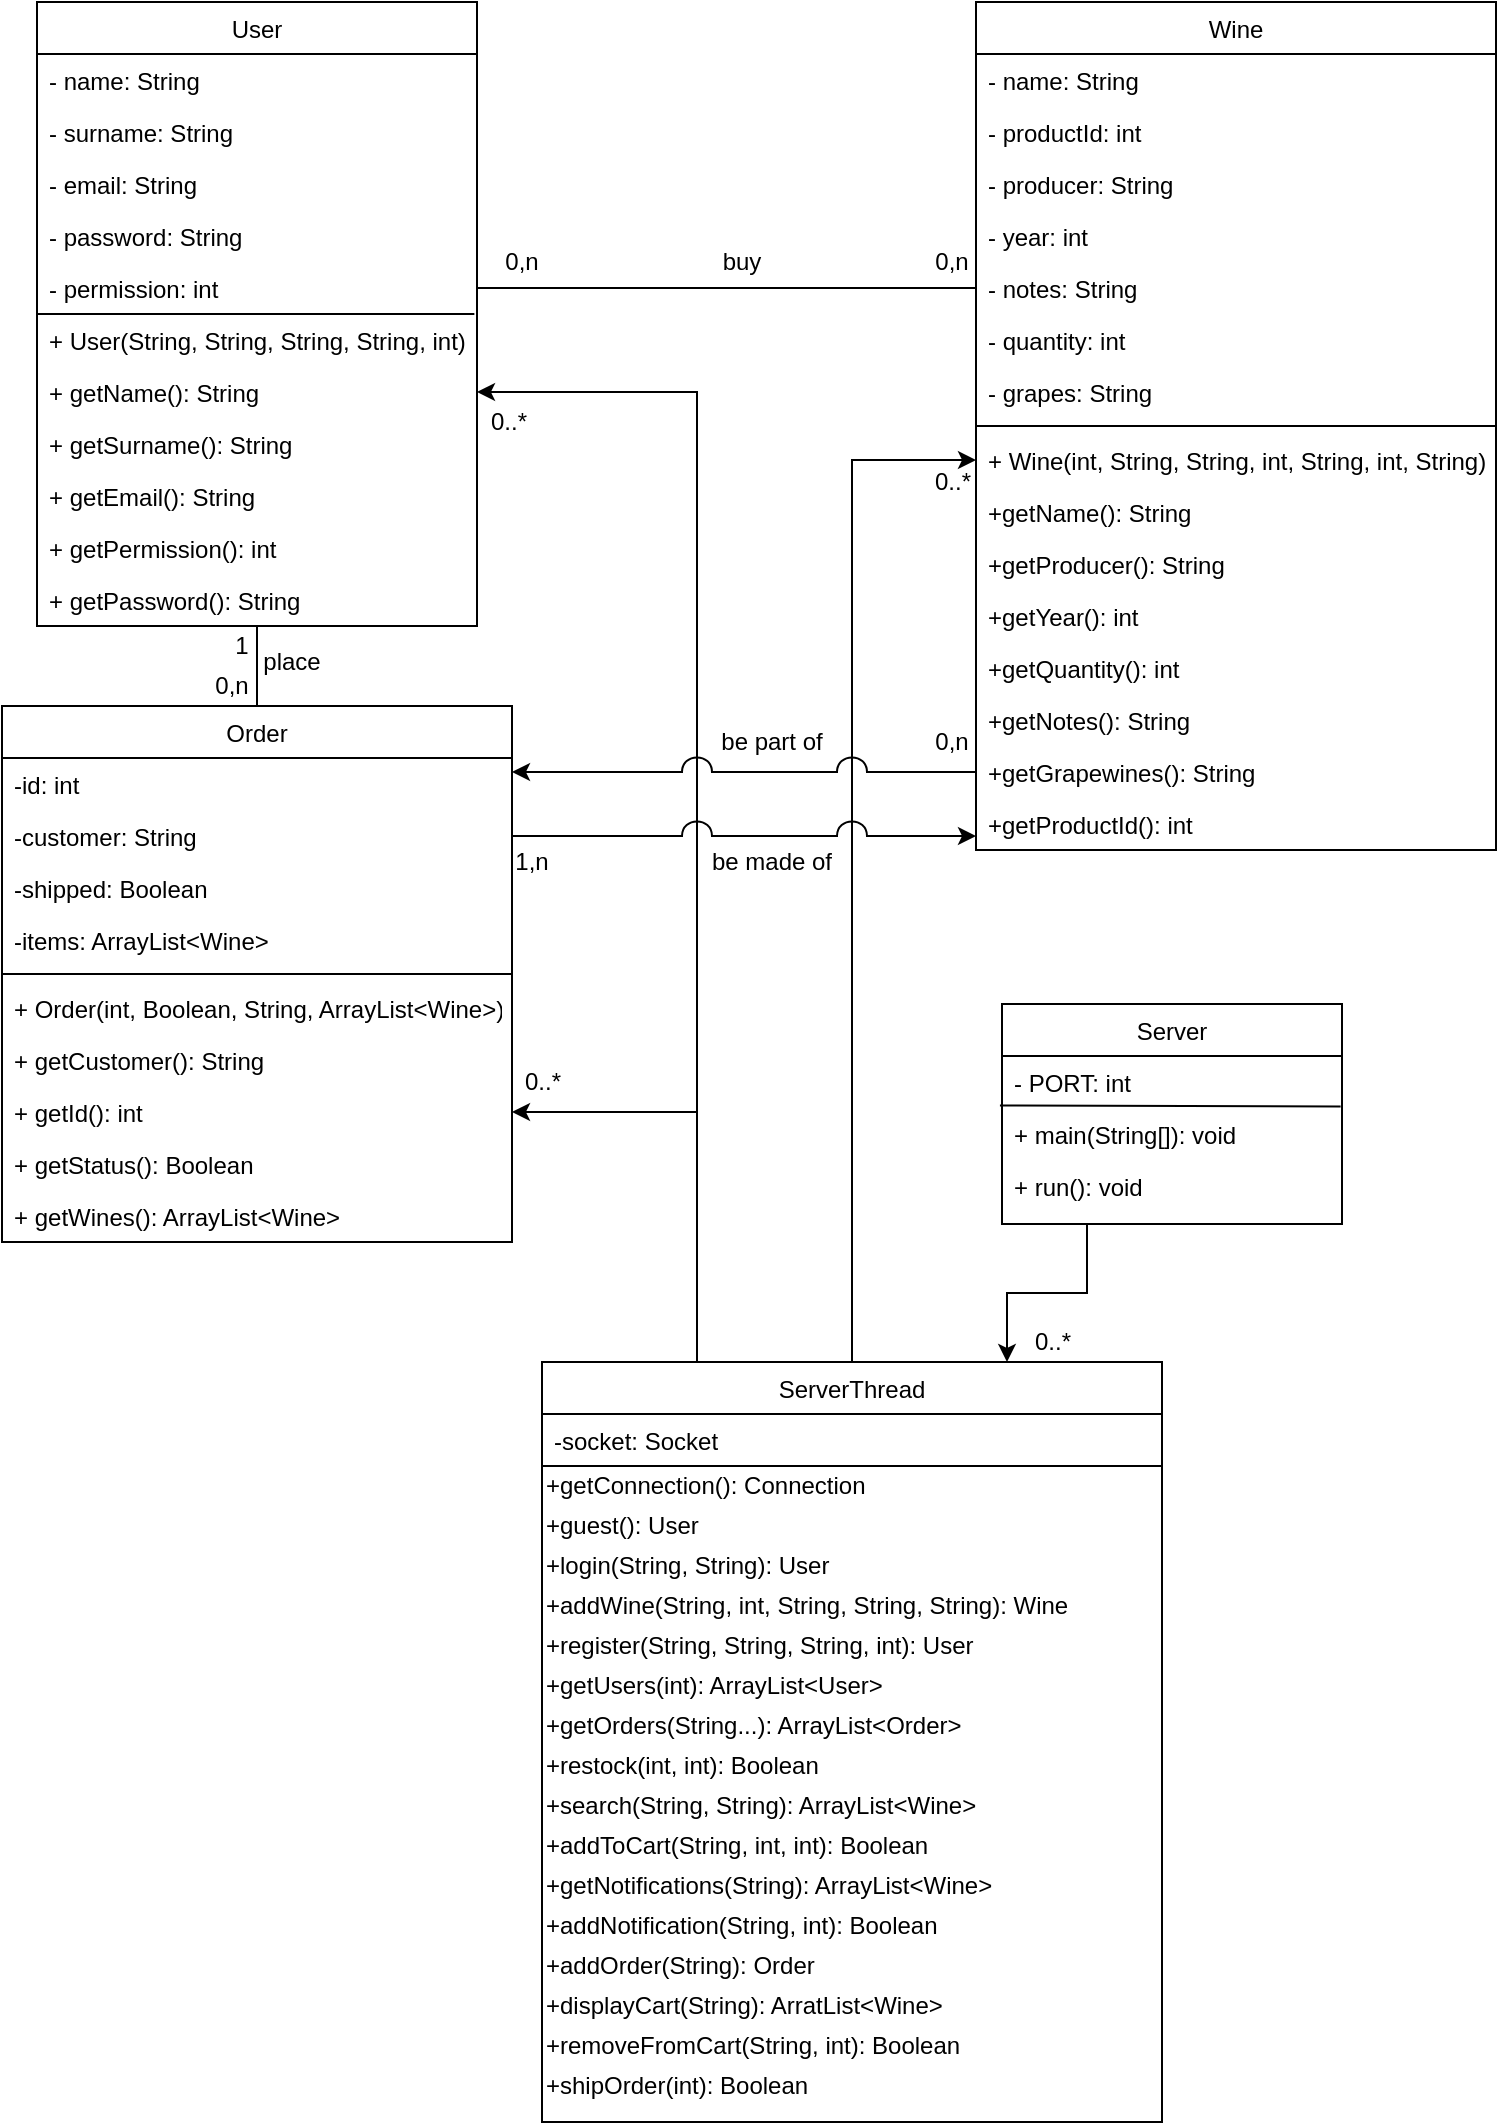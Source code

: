 <mxfile version="14.0.1" type="github">
  <diagram id="C5RBs43oDa-KdzZeNtuy" name="Page-1">
    <mxGraphModel dx="1662" dy="1974" grid="1" gridSize="10" guides="1" tooltips="1" connect="1" arrows="1" fold="1" page="1" pageScale="1" pageWidth="827" pageHeight="1169" math="0" shadow="0">
      <root>
        <mxCell id="WIyWlLk6GJQsqaUBKTNV-0" />
        <mxCell id="WIyWlLk6GJQsqaUBKTNV-1" parent="WIyWlLk6GJQsqaUBKTNV-0" />
        <mxCell id="zkfFHV4jXpPFQw0GAbJ--6" value="Order" style="swimlane;fontStyle=0;align=center;verticalAlign=top;childLayout=stackLayout;horizontal=1;startSize=26;horizontalStack=0;resizeParent=1;resizeLast=0;collapsible=1;marginBottom=0;rounded=0;shadow=0;strokeWidth=1;" parent="WIyWlLk6GJQsqaUBKTNV-1" vertex="1">
          <mxGeometry x="80" y="-788" width="255" height="268" as="geometry">
            <mxRectangle x="165" y="-780" width="160" height="26" as="alternateBounds" />
          </mxGeometry>
        </mxCell>
        <mxCell id="zkfFHV4jXpPFQw0GAbJ--7" value="-id: int" style="text;align=left;verticalAlign=top;spacingLeft=4;spacingRight=4;overflow=hidden;rotatable=0;points=[[0,0.5],[1,0.5]];portConstraint=eastwest;" parent="zkfFHV4jXpPFQw0GAbJ--6" vertex="1">
          <mxGeometry y="26" width="255" height="26" as="geometry" />
        </mxCell>
        <mxCell id="zkfFHV4jXpPFQw0GAbJ--8" value="-customer: String" style="text;align=left;verticalAlign=top;spacingLeft=4;spacingRight=4;overflow=hidden;rotatable=0;points=[[0,0.5],[1,0.5]];portConstraint=eastwest;rounded=0;shadow=0;html=0;" parent="zkfFHV4jXpPFQw0GAbJ--6" vertex="1">
          <mxGeometry y="52" width="255" height="26" as="geometry" />
        </mxCell>
        <mxCell id="KHxgYw2skOJuKb-MiLeZ-36" value="-shipped: Boolean" style="text;align=left;verticalAlign=top;spacingLeft=4;spacingRight=4;overflow=hidden;rotatable=0;points=[[0,0.5],[1,0.5]];portConstraint=eastwest;rounded=0;shadow=0;html=0;" parent="zkfFHV4jXpPFQw0GAbJ--6" vertex="1">
          <mxGeometry y="78" width="255" height="26" as="geometry" />
        </mxCell>
        <mxCell id="KHxgYw2skOJuKb-MiLeZ-37" value="-items: ArrayList&lt;Wine&gt;" style="text;align=left;verticalAlign=top;spacingLeft=4;spacingRight=4;overflow=hidden;rotatable=0;points=[[0,0.5],[1,0.5]];portConstraint=eastwest;rounded=0;shadow=0;html=0;" parent="zkfFHV4jXpPFQw0GAbJ--6" vertex="1">
          <mxGeometry y="104" width="255" height="26" as="geometry" />
        </mxCell>
        <mxCell id="uwY0wLbw6s4nwy8BjF1J-2" value="" style="line;strokeWidth=1;fillColor=none;align=left;verticalAlign=middle;spacingTop=-1;spacingLeft=3;spacingRight=3;rotatable=0;labelPosition=right;points=[];portConstraint=eastwest;" parent="zkfFHV4jXpPFQw0GAbJ--6" vertex="1">
          <mxGeometry y="130" width="255" height="8" as="geometry" />
        </mxCell>
        <mxCell id="uwY0wLbw6s4nwy8BjF1J-0" value="+ Order(int, Boolean, String, ArrayList&lt;Wine&gt;)" style="text;align=left;verticalAlign=top;spacingLeft=4;spacingRight=4;overflow=hidden;rotatable=0;points=[[0,0.5],[1,0.5]];portConstraint=eastwest;rounded=0;shadow=0;html=0;" parent="zkfFHV4jXpPFQw0GAbJ--6" vertex="1">
          <mxGeometry y="138" width="255" height="26" as="geometry" />
        </mxCell>
        <mxCell id="KHxgYw2skOJuKb-MiLeZ-44" value="+ getCustomer(): String" style="text;align=left;verticalAlign=top;spacingLeft=4;spacingRight=4;overflow=hidden;rotatable=0;points=[[0,0.5],[1,0.5]];portConstraint=eastwest;rounded=0;shadow=0;html=0;" parent="zkfFHV4jXpPFQw0GAbJ--6" vertex="1">
          <mxGeometry y="164" width="255" height="26" as="geometry" />
        </mxCell>
        <mxCell id="KHxgYw2skOJuKb-MiLeZ-42" value="+ getId(): int" style="text;align=left;verticalAlign=top;spacingLeft=4;spacingRight=4;overflow=hidden;rotatable=0;points=[[0,0.5],[1,0.5]];portConstraint=eastwest;rounded=0;shadow=0;html=0;" parent="zkfFHV4jXpPFQw0GAbJ--6" vertex="1">
          <mxGeometry y="190" width="255" height="26" as="geometry" />
        </mxCell>
        <mxCell id="KHxgYw2skOJuKb-MiLeZ-43" value="+ getStatus(): Boolean" style="text;align=left;verticalAlign=top;spacingLeft=4;spacingRight=4;overflow=hidden;rotatable=0;points=[[0,0.5],[1,0.5]];portConstraint=eastwest;rounded=0;shadow=0;html=0;" parent="zkfFHV4jXpPFQw0GAbJ--6" vertex="1">
          <mxGeometry y="216" width="255" height="26" as="geometry" />
        </mxCell>
        <mxCell id="KHxgYw2skOJuKb-MiLeZ-41" value="+ getWines(): ArrayList&lt;Wine&gt;" style="text;align=left;verticalAlign=top;spacingLeft=4;spacingRight=4;overflow=hidden;rotatable=0;points=[[0,0.5],[1,0.5]];portConstraint=eastwest;rounded=0;shadow=0;html=0;" parent="zkfFHV4jXpPFQw0GAbJ--6" vertex="1">
          <mxGeometry y="242" width="255" height="26" as="geometry" />
        </mxCell>
        <mxCell id="zkfFHV4jXpPFQw0GAbJ--17" value="Wine" style="swimlane;fontStyle=0;align=center;verticalAlign=top;childLayout=stackLayout;horizontal=1;startSize=26;horizontalStack=0;resizeParent=1;resizeLast=0;collapsible=1;marginBottom=0;rounded=0;shadow=0;strokeWidth=1;" parent="WIyWlLk6GJQsqaUBKTNV-1" vertex="1">
          <mxGeometry x="567" y="-1140" width="260" height="424" as="geometry">
            <mxRectangle x="550" y="140" width="160" height="26" as="alternateBounds" />
          </mxGeometry>
        </mxCell>
        <mxCell id="zkfFHV4jXpPFQw0GAbJ--18" value="- name: String" style="text;align=left;verticalAlign=top;spacingLeft=4;spacingRight=4;overflow=hidden;rotatable=0;points=[[0,0.5],[1,0.5]];portConstraint=eastwest;" parent="zkfFHV4jXpPFQw0GAbJ--17" vertex="1">
          <mxGeometry y="26" width="260" height="26" as="geometry" />
        </mxCell>
        <mxCell id="zkfFHV4jXpPFQw0GAbJ--19" value="- productId: int" style="text;align=left;verticalAlign=top;spacingLeft=4;spacingRight=4;overflow=hidden;rotatable=0;points=[[0,0.5],[1,0.5]];portConstraint=eastwest;rounded=0;shadow=0;html=0;" parent="zkfFHV4jXpPFQw0GAbJ--17" vertex="1">
          <mxGeometry y="52" width="260" height="26" as="geometry" />
        </mxCell>
        <mxCell id="zkfFHV4jXpPFQw0GAbJ--20" value="- producer: String" style="text;align=left;verticalAlign=top;spacingLeft=4;spacingRight=4;overflow=hidden;rotatable=0;points=[[0,0.5],[1,0.5]];portConstraint=eastwest;rounded=0;shadow=0;html=0;" parent="zkfFHV4jXpPFQw0GAbJ--17" vertex="1">
          <mxGeometry y="78" width="260" height="26" as="geometry" />
        </mxCell>
        <mxCell id="zkfFHV4jXpPFQw0GAbJ--21" value="- year: int" style="text;align=left;verticalAlign=top;spacingLeft=4;spacingRight=4;overflow=hidden;rotatable=0;points=[[0,0.5],[1,0.5]];portConstraint=eastwest;rounded=0;shadow=0;html=0;" parent="zkfFHV4jXpPFQw0GAbJ--17" vertex="1">
          <mxGeometry y="104" width="260" height="26" as="geometry" />
        </mxCell>
        <mxCell id="zkfFHV4jXpPFQw0GAbJ--22" value="- notes: String" style="text;align=left;verticalAlign=top;spacingLeft=4;spacingRight=4;overflow=hidden;rotatable=0;points=[[0,0.5],[1,0.5]];portConstraint=eastwest;rounded=0;shadow=0;html=0;" parent="zkfFHV4jXpPFQw0GAbJ--17" vertex="1">
          <mxGeometry y="130" width="260" height="26" as="geometry" />
        </mxCell>
        <mxCell id="KHxgYw2skOJuKb-MiLeZ-4" value="- quantity: int" style="text;align=left;verticalAlign=top;spacingLeft=4;spacingRight=4;overflow=hidden;rotatable=0;points=[[0,0.5],[1,0.5]];portConstraint=eastwest;rounded=0;shadow=0;html=0;" parent="zkfFHV4jXpPFQw0GAbJ--17" vertex="1">
          <mxGeometry y="156" width="260" height="26" as="geometry" />
        </mxCell>
        <mxCell id="KHxgYw2skOJuKb-MiLeZ-5" value="- grapes: String" style="text;align=left;verticalAlign=top;spacingLeft=4;spacingRight=4;overflow=hidden;rotatable=0;points=[[0,0.5],[1,0.5]];portConstraint=eastwest;rounded=0;shadow=0;html=0;" parent="zkfFHV4jXpPFQw0GAbJ--17" vertex="1">
          <mxGeometry y="182" width="260" height="26" as="geometry" />
        </mxCell>
        <mxCell id="uwY0wLbw6s4nwy8BjF1J-11" value="" style="line;strokeWidth=1;fillColor=none;align=left;verticalAlign=middle;spacingTop=-1;spacingLeft=3;spacingRight=3;rotatable=0;labelPosition=right;points=[];portConstraint=eastwest;" parent="zkfFHV4jXpPFQw0GAbJ--17" vertex="1">
          <mxGeometry y="208" width="260" height="8" as="geometry" />
        </mxCell>
        <mxCell id="KHxgYw2skOJuKb-MiLeZ-7" value="+ Wine(int, String, String, int, String, int, String)" style="text;align=left;verticalAlign=top;spacingLeft=4;spacingRight=4;overflow=hidden;rotatable=0;points=[[0,0.5],[1,0.5]];portConstraint=eastwest;rounded=0;shadow=0;html=0;" parent="zkfFHV4jXpPFQw0GAbJ--17" vertex="1">
          <mxGeometry y="216" width="260" height="26" as="geometry" />
        </mxCell>
        <mxCell id="uwY0wLbw6s4nwy8BjF1J-6" value="+getName(): String" style="text;align=left;verticalAlign=top;spacingLeft=4;spacingRight=4;overflow=hidden;rotatable=0;points=[[0,0.5],[1,0.5]];portConstraint=eastwest;rounded=0;shadow=0;html=0;" parent="zkfFHV4jXpPFQw0GAbJ--17" vertex="1">
          <mxGeometry y="242" width="260" height="26" as="geometry" />
        </mxCell>
        <mxCell id="KHxgYw2skOJuKb-MiLeZ-8" value="+getProducer(): String" style="text;align=left;verticalAlign=top;spacingLeft=4;spacingRight=4;overflow=hidden;rotatable=0;points=[[0,0.5],[1,0.5]];portConstraint=eastwest;rounded=0;shadow=0;html=0;" parent="zkfFHV4jXpPFQw0GAbJ--17" vertex="1">
          <mxGeometry y="268" width="260" height="26" as="geometry" />
        </mxCell>
        <mxCell id="KHxgYw2skOJuKb-MiLeZ-10" value="+getYear(): int" style="text;align=left;verticalAlign=top;spacingLeft=4;spacingRight=4;overflow=hidden;rotatable=0;points=[[0,0.5],[1,0.5]];portConstraint=eastwest;rounded=0;shadow=0;html=0;" parent="zkfFHV4jXpPFQw0GAbJ--17" vertex="1">
          <mxGeometry y="294" width="260" height="26" as="geometry" />
        </mxCell>
        <mxCell id="KHxgYw2skOJuKb-MiLeZ-12" value="+getQuantity(): int" style="text;align=left;verticalAlign=top;spacingLeft=4;spacingRight=4;overflow=hidden;rotatable=0;points=[[0,0.5],[1,0.5]];portConstraint=eastwest;rounded=0;shadow=0;html=0;" parent="zkfFHV4jXpPFQw0GAbJ--17" vertex="1">
          <mxGeometry y="320" width="260" height="26" as="geometry" />
        </mxCell>
        <mxCell id="KHxgYw2skOJuKb-MiLeZ-9" value="+getNotes(): String" style="text;align=left;verticalAlign=top;spacingLeft=4;spacingRight=4;overflow=hidden;rotatable=0;points=[[0,0.5],[1,0.5]];portConstraint=eastwest;rounded=0;shadow=0;html=0;" parent="zkfFHV4jXpPFQw0GAbJ--17" vertex="1">
          <mxGeometry y="346" width="260" height="26" as="geometry" />
        </mxCell>
        <mxCell id="KHxgYw2skOJuKb-MiLeZ-11" value="+getGrapewines(): String" style="text;align=left;verticalAlign=top;spacingLeft=4;spacingRight=4;overflow=hidden;rotatable=0;points=[[0,0.5],[1,0.5]];portConstraint=eastwest;rounded=0;shadow=0;html=0;" parent="zkfFHV4jXpPFQw0GAbJ--17" vertex="1">
          <mxGeometry y="372" width="260" height="26" as="geometry" />
        </mxCell>
        <mxCell id="KHxgYw2skOJuKb-MiLeZ-13" value="+getProductId(): int" style="text;align=left;verticalAlign=top;spacingLeft=4;spacingRight=4;overflow=hidden;rotatable=0;points=[[0,0.5],[1,0.5]];portConstraint=eastwest;rounded=0;shadow=0;html=0;" parent="zkfFHV4jXpPFQw0GAbJ--17" vertex="1">
          <mxGeometry y="398" width="260" height="26" as="geometry" />
        </mxCell>
        <mxCell id="KHxgYw2skOJuKb-MiLeZ-16" value="User" style="swimlane;fontStyle=0;align=center;verticalAlign=top;childLayout=stackLayout;horizontal=1;startSize=26;horizontalStack=0;resizeParent=1;resizeLast=0;collapsible=1;marginBottom=0;rounded=0;shadow=0;strokeWidth=1;" parent="WIyWlLk6GJQsqaUBKTNV-1" vertex="1">
          <mxGeometry x="97.5" y="-1140" width="220" height="312" as="geometry">
            <mxRectangle x="550" y="140" width="160" height="26" as="alternateBounds" />
          </mxGeometry>
        </mxCell>
        <mxCell id="KHxgYw2skOJuKb-MiLeZ-17" value="- name: String" style="text;align=left;verticalAlign=top;spacingLeft=4;spacingRight=4;overflow=hidden;rotatable=0;points=[[0,0.5],[1,0.5]];portConstraint=eastwest;" parent="KHxgYw2skOJuKb-MiLeZ-16" vertex="1">
          <mxGeometry y="26" width="220" height="26" as="geometry" />
        </mxCell>
        <mxCell id="KHxgYw2skOJuKb-MiLeZ-18" value="- surname: String" style="text;align=left;verticalAlign=top;spacingLeft=4;spacingRight=4;overflow=hidden;rotatable=0;points=[[0,0.5],[1,0.5]];portConstraint=eastwest;rounded=0;shadow=0;html=0;" parent="KHxgYw2skOJuKb-MiLeZ-16" vertex="1">
          <mxGeometry y="52" width="220" height="26" as="geometry" />
        </mxCell>
        <mxCell id="KHxgYw2skOJuKb-MiLeZ-19" value="- email: String" style="text;align=left;verticalAlign=top;spacingLeft=4;spacingRight=4;overflow=hidden;rotatable=0;points=[[0,0.5],[1,0.5]];portConstraint=eastwest;rounded=0;shadow=0;html=0;" parent="KHxgYw2skOJuKb-MiLeZ-16" vertex="1">
          <mxGeometry y="78" width="220" height="26" as="geometry" />
        </mxCell>
        <mxCell id="KHxgYw2skOJuKb-MiLeZ-20" value="- password: String" style="text;align=left;verticalAlign=top;spacingLeft=4;spacingRight=4;overflow=hidden;rotatable=0;points=[[0,0.5],[1,0.5]];portConstraint=eastwest;rounded=0;shadow=0;html=0;" parent="KHxgYw2skOJuKb-MiLeZ-16" vertex="1">
          <mxGeometry y="104" width="220" height="26" as="geometry" />
        </mxCell>
        <mxCell id="KHxgYw2skOJuKb-MiLeZ-32" value="" style="endArrow=none;html=1;entryX=0.994;entryY=0;entryDx=0;entryDy=0;entryPerimeter=0;" parent="KHxgYw2skOJuKb-MiLeZ-16" target="KHxgYw2skOJuKb-MiLeZ-25" edge="1">
          <mxGeometry width="50" height="50" relative="1" as="geometry">
            <mxPoint y="156" as="sourcePoint" />
            <mxPoint x="50" y="106" as="targetPoint" />
          </mxGeometry>
        </mxCell>
        <mxCell id="KHxgYw2skOJuKb-MiLeZ-21" value="- permission: int" style="text;align=left;verticalAlign=top;spacingLeft=4;spacingRight=4;overflow=hidden;rotatable=0;points=[[0,0.5],[1,0.5]];portConstraint=eastwest;rounded=0;shadow=0;html=0;" parent="KHxgYw2skOJuKb-MiLeZ-16" vertex="1">
          <mxGeometry y="130" width="220" height="26" as="geometry" />
        </mxCell>
        <mxCell id="KHxgYw2skOJuKb-MiLeZ-25" value="+ User(String, String, String, String, int)" style="text;align=left;verticalAlign=top;spacingLeft=4;spacingRight=4;overflow=hidden;rotatable=0;points=[[0,0.5],[1,0.5]];portConstraint=eastwest;rounded=0;shadow=0;html=0;" parent="KHxgYw2skOJuKb-MiLeZ-16" vertex="1">
          <mxGeometry y="156" width="220" height="26" as="geometry" />
        </mxCell>
        <mxCell id="uwY0wLbw6s4nwy8BjF1J-1" value="+ getName(): String" style="text;align=left;verticalAlign=top;spacingLeft=4;spacingRight=4;overflow=hidden;rotatable=0;points=[[0,0.5],[1,0.5]];portConstraint=eastwest;rounded=0;shadow=0;html=0;" parent="KHxgYw2skOJuKb-MiLeZ-16" vertex="1">
          <mxGeometry y="182" width="220" height="26" as="geometry" />
        </mxCell>
        <mxCell id="KHxgYw2skOJuKb-MiLeZ-28" value="+ getSurname(): String" style="text;align=left;verticalAlign=top;spacingLeft=4;spacingRight=4;overflow=hidden;rotatable=0;points=[[0,0.5],[1,0.5]];portConstraint=eastwest;rounded=0;shadow=0;html=0;" parent="KHxgYw2skOJuKb-MiLeZ-16" vertex="1">
          <mxGeometry y="208" width="220" height="26" as="geometry" />
        </mxCell>
        <mxCell id="KHxgYw2skOJuKb-MiLeZ-35" value="+ getEmail(): String" style="text;align=left;verticalAlign=top;spacingLeft=4;spacingRight=4;overflow=hidden;rotatable=0;points=[[0,0.5],[1,0.5]];portConstraint=eastwest;rounded=0;shadow=0;html=0;" parent="KHxgYw2skOJuKb-MiLeZ-16" vertex="1">
          <mxGeometry y="234" width="220" height="26" as="geometry" />
        </mxCell>
        <mxCell id="KHxgYw2skOJuKb-MiLeZ-34" value="+ getPermission(): int" style="text;align=left;verticalAlign=top;spacingLeft=4;spacingRight=4;overflow=hidden;rotatable=0;points=[[0,0.5],[1,0.5]];portConstraint=eastwest;rounded=0;shadow=0;html=0;" parent="KHxgYw2skOJuKb-MiLeZ-16" vertex="1">
          <mxGeometry y="260" width="220" height="26" as="geometry" />
        </mxCell>
        <mxCell id="KHxgYw2skOJuKb-MiLeZ-33" value="+ getPassword(): String" style="text;align=left;verticalAlign=top;spacingLeft=4;spacingRight=4;overflow=hidden;rotatable=0;points=[[0,0.5],[1,0.5]];portConstraint=eastwest;rounded=0;shadow=0;html=0;" parent="KHxgYw2skOJuKb-MiLeZ-16" vertex="1">
          <mxGeometry y="286" width="220" height="26" as="geometry" />
        </mxCell>
        <mxCell id="uwY0wLbw6s4nwy8BjF1J-12" style="edgeStyle=orthogonalEdgeStyle;rounded=0;orthogonalLoop=1;jettySize=auto;html=1;exitX=0.25;exitY=0;exitDx=0;exitDy=0;entryX=1;entryY=0.5;entryDx=0;entryDy=0;startArrow=none;startFill=0;endArrow=classic;endFill=1;jumpStyle=arc;jumpSize=15;" parent="WIyWlLk6GJQsqaUBKTNV-1" source="KHxgYw2skOJuKb-MiLeZ-70" target="KHxgYw2skOJuKb-MiLeZ-42" edge="1">
          <mxGeometry relative="1" as="geometry" />
        </mxCell>
        <mxCell id="uwY0wLbw6s4nwy8BjF1J-20" style="edgeStyle=orthogonalEdgeStyle;rounded=0;sketch=0;jumpStyle=arc;jumpSize=15;orthogonalLoop=1;jettySize=auto;html=1;exitX=0.25;exitY=0;exitDx=0;exitDy=0;entryX=1;entryY=0.5;entryDx=0;entryDy=0;startArrow=none;startFill=0;endArrow=classic;endFill=1;" parent="WIyWlLk6GJQsqaUBKTNV-1" source="KHxgYw2skOJuKb-MiLeZ-70" target="uwY0wLbw6s4nwy8BjF1J-1" edge="1">
          <mxGeometry relative="1" as="geometry">
            <Array as="points">
              <mxPoint x="427" y="-945" />
            </Array>
          </mxGeometry>
        </mxCell>
        <mxCell id="uwY0wLbw6s4nwy8BjF1J-22" style="edgeStyle=orthogonalEdgeStyle;rounded=0;sketch=0;jumpStyle=arc;jumpSize=15;orthogonalLoop=1;jettySize=auto;html=1;exitX=0.5;exitY=0;exitDx=0;exitDy=0;entryX=0;entryY=0.5;entryDx=0;entryDy=0;startArrow=none;startFill=0;endArrow=classic;endFill=1;" parent="WIyWlLk6GJQsqaUBKTNV-1" source="KHxgYw2skOJuKb-MiLeZ-70" target="KHxgYw2skOJuKb-MiLeZ-7" edge="1">
          <mxGeometry relative="1" as="geometry" />
        </mxCell>
        <mxCell id="KHxgYw2skOJuKb-MiLeZ-70" value="ServerThread" style="swimlane;fontStyle=0;align=center;verticalAlign=top;childLayout=stackLayout;horizontal=1;startSize=26;horizontalStack=0;resizeParent=1;resizeLast=0;collapsible=1;marginBottom=0;rounded=0;shadow=0;strokeWidth=1;" parent="WIyWlLk6GJQsqaUBKTNV-1" vertex="1">
          <mxGeometry x="350" y="-460" width="310" height="380" as="geometry">
            <mxRectangle x="130" y="380" width="160" height="26" as="alternateBounds" />
          </mxGeometry>
        </mxCell>
        <mxCell id="KHxgYw2skOJuKb-MiLeZ-71" value="-socket: Socket" style="text;align=left;verticalAlign=top;spacingLeft=4;spacingRight=4;overflow=hidden;rotatable=0;points=[[0,0.5],[1,0.5]];portConstraint=eastwest;" parent="KHxgYw2skOJuKb-MiLeZ-70" vertex="1">
          <mxGeometry y="26" width="310" height="26" as="geometry" />
        </mxCell>
        <mxCell id="KHxgYw2skOJuKb-MiLeZ-75" value="" style="endArrow=none;html=1;entryX=1;entryY=0;entryDx=0;entryDy=0;exitX=0;exitY=0;exitDx=0;exitDy=0;" parent="KHxgYw2skOJuKb-MiLeZ-70" source="KHxgYw2skOJuKb-MiLeZ-47" target="KHxgYw2skOJuKb-MiLeZ-47" edge="1">
          <mxGeometry width="50" height="50" relative="1" as="geometry">
            <mxPoint x="-2" y="130" as="sourcePoint" />
            <mxPoint x="572.28" y="123.24" as="targetPoint" />
          </mxGeometry>
        </mxCell>
        <mxCell id="KHxgYw2skOJuKb-MiLeZ-47" value="+getConnection(): Connection" style="text;html=1;strokeColor=none;fillColor=none;align=left;verticalAlign=middle;whiteSpace=wrap;rounded=0;" parent="KHxgYw2skOJuKb-MiLeZ-70" vertex="1">
          <mxGeometry y="52" width="310" height="20" as="geometry" />
        </mxCell>
        <mxCell id="KHxgYw2skOJuKb-MiLeZ-48" value="+guest(): User" style="text;html=1;strokeColor=none;fillColor=none;align=left;verticalAlign=middle;whiteSpace=wrap;rounded=0;" parent="KHxgYw2skOJuKb-MiLeZ-70" vertex="1">
          <mxGeometry y="72" width="310" height="20" as="geometry" />
        </mxCell>
        <mxCell id="KHxgYw2skOJuKb-MiLeZ-49" value="+login(String, String): User" style="text;html=1;strokeColor=none;fillColor=none;align=left;verticalAlign=middle;whiteSpace=wrap;rounded=0;" parent="KHxgYw2skOJuKb-MiLeZ-70" vertex="1">
          <mxGeometry y="92" width="310" height="20" as="geometry" />
        </mxCell>
        <mxCell id="KHxgYw2skOJuKb-MiLeZ-50" value="+addWine(String, int, String, String, String): Wine" style="text;html=1;strokeColor=none;fillColor=none;align=left;verticalAlign=middle;whiteSpace=wrap;rounded=0;" parent="KHxgYw2skOJuKb-MiLeZ-70" vertex="1">
          <mxGeometry y="112" width="310" height="20" as="geometry" />
        </mxCell>
        <mxCell id="KHxgYw2skOJuKb-MiLeZ-51" value="+register(String, String, String, int): User&amp;nbsp;" style="text;html=1;strokeColor=none;fillColor=none;align=left;verticalAlign=middle;whiteSpace=wrap;rounded=0;" parent="KHxgYw2skOJuKb-MiLeZ-70" vertex="1">
          <mxGeometry y="132" width="310" height="20" as="geometry" />
        </mxCell>
        <mxCell id="KHxgYw2skOJuKb-MiLeZ-52" value="+getUsers(int): ArrayList&amp;lt;User&amp;gt;" style="text;html=1;strokeColor=none;fillColor=none;align=left;verticalAlign=middle;whiteSpace=wrap;rounded=0;" parent="KHxgYw2skOJuKb-MiLeZ-70" vertex="1">
          <mxGeometry y="152" width="310" height="20" as="geometry" />
        </mxCell>
        <mxCell id="KHxgYw2skOJuKb-MiLeZ-53" value="+getOrders(String...): ArrayList&amp;lt;Order&amp;gt;" style="text;html=1;strokeColor=none;fillColor=none;align=left;verticalAlign=middle;whiteSpace=wrap;rounded=0;" parent="KHxgYw2skOJuKb-MiLeZ-70" vertex="1">
          <mxGeometry y="172" width="310" height="20" as="geometry" />
        </mxCell>
        <mxCell id="KHxgYw2skOJuKb-MiLeZ-54" value="+restock(int, int): Boolean" style="text;html=1;strokeColor=none;fillColor=none;align=left;verticalAlign=middle;whiteSpace=wrap;rounded=0;" parent="KHxgYw2skOJuKb-MiLeZ-70" vertex="1">
          <mxGeometry y="192" width="310" height="20" as="geometry" />
        </mxCell>
        <mxCell id="KHxgYw2skOJuKb-MiLeZ-55" value="+search(String, String): ArrayList&amp;lt;Wine&amp;gt;" style="text;html=1;strokeColor=none;fillColor=none;align=left;verticalAlign=middle;whiteSpace=wrap;rounded=0;" parent="KHxgYw2skOJuKb-MiLeZ-70" vertex="1">
          <mxGeometry y="212" width="310" height="20" as="geometry" />
        </mxCell>
        <mxCell id="KHxgYw2skOJuKb-MiLeZ-56" value="+addToCart(String, int, int): Boolean" style="text;html=1;strokeColor=none;fillColor=none;align=left;verticalAlign=middle;whiteSpace=wrap;rounded=0;" parent="KHxgYw2skOJuKb-MiLeZ-70" vertex="1">
          <mxGeometry y="232" width="310" height="20" as="geometry" />
        </mxCell>
        <mxCell id="KHxgYw2skOJuKb-MiLeZ-57" value="+getNotifications(String): ArrayList&amp;lt;Wine&amp;gt;" style="text;html=1;strokeColor=none;fillColor=none;align=left;verticalAlign=middle;whiteSpace=wrap;rounded=0;" parent="KHxgYw2skOJuKb-MiLeZ-70" vertex="1">
          <mxGeometry y="252" width="310" height="20" as="geometry" />
        </mxCell>
        <mxCell id="KHxgYw2skOJuKb-MiLeZ-58" value="+addNotification(String, int): Boolean" style="text;html=1;strokeColor=none;fillColor=none;align=left;verticalAlign=middle;whiteSpace=wrap;rounded=0;" parent="KHxgYw2skOJuKb-MiLeZ-70" vertex="1">
          <mxGeometry y="272" width="310" height="20" as="geometry" />
        </mxCell>
        <mxCell id="KHxgYw2skOJuKb-MiLeZ-59" value="+addOrder(String): Order" style="text;html=1;strokeColor=none;fillColor=none;align=left;verticalAlign=middle;whiteSpace=wrap;rounded=0;" parent="KHxgYw2skOJuKb-MiLeZ-70" vertex="1">
          <mxGeometry y="292" width="310" height="20" as="geometry" />
        </mxCell>
        <mxCell id="KHxgYw2skOJuKb-MiLeZ-60" value="+displayCart(String): ArratList&amp;lt;Wine&amp;gt;" style="text;html=1;strokeColor=none;fillColor=none;align=left;verticalAlign=middle;whiteSpace=wrap;rounded=0;" parent="KHxgYw2skOJuKb-MiLeZ-70" vertex="1">
          <mxGeometry y="312" width="310" height="20" as="geometry" />
        </mxCell>
        <mxCell id="KHxgYw2skOJuKb-MiLeZ-61" value="+removeFromCart(String, int): Boolean" style="text;html=1;strokeColor=none;fillColor=none;align=left;verticalAlign=middle;whiteSpace=wrap;rounded=0;" parent="KHxgYw2skOJuKb-MiLeZ-70" vertex="1">
          <mxGeometry y="332" width="310" height="20" as="geometry" />
        </mxCell>
        <mxCell id="KHxgYw2skOJuKb-MiLeZ-62" value="+shipOrder(int): Boolean" style="text;html=1;strokeColor=none;fillColor=none;align=left;verticalAlign=middle;whiteSpace=wrap;rounded=0;" parent="KHxgYw2skOJuKb-MiLeZ-70" vertex="1">
          <mxGeometry y="352" width="310" height="20" as="geometry" />
        </mxCell>
        <mxCell id="uwY0wLbw6s4nwy8BjF1J-9" style="edgeStyle=orthogonalEdgeStyle;rounded=0;orthogonalLoop=1;jettySize=auto;html=1;exitX=0.25;exitY=1;exitDx=0;exitDy=0;entryX=0.75;entryY=0;entryDx=0;entryDy=0;endArrow=classic;endFill=1;startArrow=none;startFill=0;" parent="WIyWlLk6GJQsqaUBKTNV-1" source="KHxgYw2skOJuKb-MiLeZ-80" target="KHxgYw2skOJuKb-MiLeZ-70" edge="1">
          <mxGeometry relative="1" as="geometry" />
        </mxCell>
        <mxCell id="KHxgYw2skOJuKb-MiLeZ-80" value="Server" style="swimlane;fontStyle=0;align=center;verticalAlign=top;childLayout=stackLayout;horizontal=1;startSize=26;horizontalStack=0;resizeParent=1;resizeLast=0;collapsible=1;marginBottom=0;rounded=0;shadow=0;strokeWidth=1;" parent="WIyWlLk6GJQsqaUBKTNV-1" vertex="1">
          <mxGeometry x="580" y="-639" width="170" height="110" as="geometry">
            <mxRectangle x="130" y="380" width="160" height="26" as="alternateBounds" />
          </mxGeometry>
        </mxCell>
        <mxCell id="KHxgYw2skOJuKb-MiLeZ-81" value="- PORT: int" style="text;align=left;verticalAlign=top;spacingLeft=4;spacingRight=4;overflow=hidden;rotatable=0;points=[[0,0.5],[1,0.5]];portConstraint=eastwest;" parent="KHxgYw2skOJuKb-MiLeZ-80" vertex="1">
          <mxGeometry y="26" width="170" height="26" as="geometry" />
        </mxCell>
        <mxCell id="KHxgYw2skOJuKb-MiLeZ-85" value="" style="endArrow=none;html=1;exitX=-0.006;exitY=0.951;exitDx=0;exitDy=0;entryX=0.996;entryY=0.973;entryDx=0;entryDy=0;exitPerimeter=0;entryPerimeter=0;" parent="KHxgYw2skOJuKb-MiLeZ-80" source="KHxgYw2skOJuKb-MiLeZ-81" target="KHxgYw2skOJuKb-MiLeZ-81" edge="1">
          <mxGeometry width="50" height="50" relative="1" as="geometry">
            <mxPoint x="-2" y="130" as="sourcePoint" />
            <mxPoint x="169" y="52" as="targetPoint" />
          </mxGeometry>
        </mxCell>
        <mxCell id="KHxgYw2skOJuKb-MiLeZ-91" value="+ main(String[]): void" style="text;align=left;verticalAlign=top;spacingLeft=4;spacingRight=4;overflow=hidden;rotatable=0;points=[[0,0.5],[1,0.5]];portConstraint=eastwest;rounded=0;shadow=0;html=0;" parent="KHxgYw2skOJuKb-MiLeZ-80" vertex="1">
          <mxGeometry y="52" width="170" height="26" as="geometry" />
        </mxCell>
        <mxCell id="KHxgYw2skOJuKb-MiLeZ-92" value="+ run(): void" style="text;align=left;verticalAlign=top;spacingLeft=4;spacingRight=4;overflow=hidden;rotatable=0;points=[[0,0.5],[1,0.5]];portConstraint=eastwest;rounded=0;shadow=0;html=0;" parent="KHxgYw2skOJuKb-MiLeZ-80" vertex="1">
          <mxGeometry y="78" width="170" height="26" as="geometry" />
        </mxCell>
        <mxCell id="KHxgYw2skOJuKb-MiLeZ-97" value="0,n" style="text;html=1;strokeColor=none;fillColor=none;align=center;verticalAlign=middle;whiteSpace=wrap;rounded=0;" parent="WIyWlLk6GJQsqaUBKTNV-1" vertex="1">
          <mxGeometry x="545" y="-1020" width="20" height="20" as="geometry" />
        </mxCell>
        <mxCell id="KHxgYw2skOJuKb-MiLeZ-98" value="0,n" style="text;html=1;strokeColor=none;fillColor=none;align=center;verticalAlign=middle;whiteSpace=wrap;rounded=0;" parent="WIyWlLk6GJQsqaUBKTNV-1" vertex="1">
          <mxGeometry x="330" y="-1020" width="20" height="20" as="geometry" />
        </mxCell>
        <mxCell id="KHxgYw2skOJuKb-MiLeZ-99" value="buy" style="text;html=1;strokeColor=none;fillColor=none;align=center;verticalAlign=middle;whiteSpace=wrap;rounded=0;" parent="WIyWlLk6GJQsqaUBKTNV-1" vertex="1">
          <mxGeometry x="430" y="-1020" width="40" height="20" as="geometry" />
        </mxCell>
        <mxCell id="KHxgYw2skOJuKb-MiLeZ-100" value="" style="endArrow=none;html=1;entryX=0.5;entryY=1;entryDx=0;entryDy=0;exitX=0.5;exitY=0;exitDx=0;exitDy=0;" parent="WIyWlLk6GJQsqaUBKTNV-1" source="zkfFHV4jXpPFQw0GAbJ--6" target="KHxgYw2skOJuKb-MiLeZ-16" edge="1">
          <mxGeometry width="50" height="50" relative="1" as="geometry">
            <mxPoint x="480" y="-730" as="sourcePoint" />
            <mxPoint x="530" y="-780" as="targetPoint" />
          </mxGeometry>
        </mxCell>
        <mxCell id="KHxgYw2skOJuKb-MiLeZ-101" value="place" style="text;html=1;strokeColor=none;fillColor=none;align=center;verticalAlign=middle;whiteSpace=wrap;rounded=0;" parent="WIyWlLk6GJQsqaUBKTNV-1" vertex="1">
          <mxGeometry x="205" y="-820" width="40" height="20" as="geometry" />
        </mxCell>
        <mxCell id="KHxgYw2skOJuKb-MiLeZ-102" value="0,n" style="text;html=1;strokeColor=none;fillColor=none;align=center;verticalAlign=middle;whiteSpace=wrap;rounded=0;" parent="WIyWlLk6GJQsqaUBKTNV-1" vertex="1">
          <mxGeometry x="185" y="-808" width="20" height="20" as="geometry" />
        </mxCell>
        <mxCell id="KHxgYw2skOJuKb-MiLeZ-105" value="1" style="text;html=1;strokeColor=none;fillColor=none;align=center;verticalAlign=middle;whiteSpace=wrap;rounded=0;" parent="WIyWlLk6GJQsqaUBKTNV-1" vertex="1">
          <mxGeometry x="195" y="-828" width="10" height="20" as="geometry" />
        </mxCell>
        <mxCell id="KHxgYw2skOJuKb-MiLeZ-108" value="0,n" style="text;html=1;strokeColor=none;fillColor=none;align=center;verticalAlign=middle;whiteSpace=wrap;rounded=0;" parent="WIyWlLk6GJQsqaUBKTNV-1" vertex="1">
          <mxGeometry x="545" y="-780" width="20" height="20" as="geometry" />
        </mxCell>
        <mxCell id="KHxgYw2skOJuKb-MiLeZ-113" value="be part of" style="text;html=1;strokeColor=none;fillColor=none;align=center;verticalAlign=middle;whiteSpace=wrap;rounded=0;" parent="WIyWlLk6GJQsqaUBKTNV-1" vertex="1">
          <mxGeometry x="435" y="-780" width="60" height="20" as="geometry" />
        </mxCell>
        <mxCell id="KHxgYw2skOJuKb-MiLeZ-115" value="1,n" style="text;html=1;strokeColor=none;fillColor=none;align=center;verticalAlign=middle;whiteSpace=wrap;rounded=0;" parent="WIyWlLk6GJQsqaUBKTNV-1" vertex="1">
          <mxGeometry x="335" y="-720" width="20" height="20" as="geometry" />
        </mxCell>
        <mxCell id="KHxgYw2skOJuKb-MiLeZ-116" value="be made of" style="text;html=1;strokeColor=none;fillColor=none;align=center;verticalAlign=middle;whiteSpace=wrap;rounded=0;" parent="WIyWlLk6GJQsqaUBKTNV-1" vertex="1">
          <mxGeometry x="430" y="-720" width="70" height="20" as="geometry" />
        </mxCell>
        <mxCell id="uwY0wLbw6s4nwy8BjF1J-8" style="edgeStyle=orthogonalEdgeStyle;rounded=0;orthogonalLoop=1;jettySize=auto;html=1;exitX=1;exitY=0.5;exitDx=0;exitDy=0;entryX=0;entryY=0.5;entryDx=0;entryDy=0;endArrow=none;endFill=0;" parent="WIyWlLk6GJQsqaUBKTNV-1" source="KHxgYw2skOJuKb-MiLeZ-21" target="zkfFHV4jXpPFQw0GAbJ--22" edge="1">
          <mxGeometry relative="1" as="geometry" />
        </mxCell>
        <mxCell id="uwY0wLbw6s4nwy8BjF1J-10" value="0..*" style="text;html=1;align=center;verticalAlign=middle;resizable=0;points=[];autosize=1;" parent="WIyWlLk6GJQsqaUBKTNV-1" vertex="1">
          <mxGeometry x="590" y="-480" width="30" height="20" as="geometry" />
        </mxCell>
        <mxCell id="uwY0wLbw6s4nwy8BjF1J-13" value="0..*" style="text;html=1;align=center;verticalAlign=middle;resizable=0;points=[];autosize=1;" parent="WIyWlLk6GJQsqaUBKTNV-1" vertex="1">
          <mxGeometry x="335" y="-610" width="30" height="20" as="geometry" />
        </mxCell>
        <mxCell id="uwY0wLbw6s4nwy8BjF1J-15" value="0..*" style="text;html=1;align=center;verticalAlign=middle;resizable=0;points=[];autosize=1;" parent="WIyWlLk6GJQsqaUBKTNV-1" vertex="1">
          <mxGeometry x="317.5" y="-940" width="30" height="20" as="geometry" />
        </mxCell>
        <mxCell id="uwY0wLbw6s4nwy8BjF1J-18" style="edgeStyle=orthogonalEdgeStyle;rounded=0;sketch=0;jumpStyle=arc;jumpSize=15;orthogonalLoop=1;jettySize=auto;html=1;exitX=0;exitY=0.5;exitDx=0;exitDy=0;startArrow=none;startFill=0;endArrow=classic;endFill=1;" parent="WIyWlLk6GJQsqaUBKTNV-1" source="KHxgYw2skOJuKb-MiLeZ-11" edge="1">
          <mxGeometry relative="1" as="geometry">
            <mxPoint x="335" y="-755" as="targetPoint" />
            <Array as="points">
              <mxPoint x="335" y="-755" />
            </Array>
          </mxGeometry>
        </mxCell>
        <mxCell id="uwY0wLbw6s4nwy8BjF1J-19" style="edgeStyle=orthogonalEdgeStyle;rounded=0;sketch=0;jumpStyle=arc;jumpSize=15;orthogonalLoop=1;jettySize=auto;html=1;exitX=1;exitY=0.5;exitDx=0;exitDy=0;startArrow=none;startFill=0;endArrow=classic;endFill=1;" parent="WIyWlLk6GJQsqaUBKTNV-1" source="zkfFHV4jXpPFQw0GAbJ--8" edge="1">
          <mxGeometry relative="1" as="geometry">
            <mxPoint x="567" y="-723" as="targetPoint" />
            <Array as="points">
              <mxPoint x="460" y="-723" />
              <mxPoint x="460" y="-723" />
            </Array>
          </mxGeometry>
        </mxCell>
        <mxCell id="uwY0wLbw6s4nwy8BjF1J-23" value="0..*" style="text;html=1;align=center;verticalAlign=middle;resizable=0;points=[];autosize=1;" parent="WIyWlLk6GJQsqaUBKTNV-1" vertex="1">
          <mxGeometry x="540" y="-910" width="30" height="20" as="geometry" />
        </mxCell>
      </root>
    </mxGraphModel>
  </diagram>
</mxfile>
